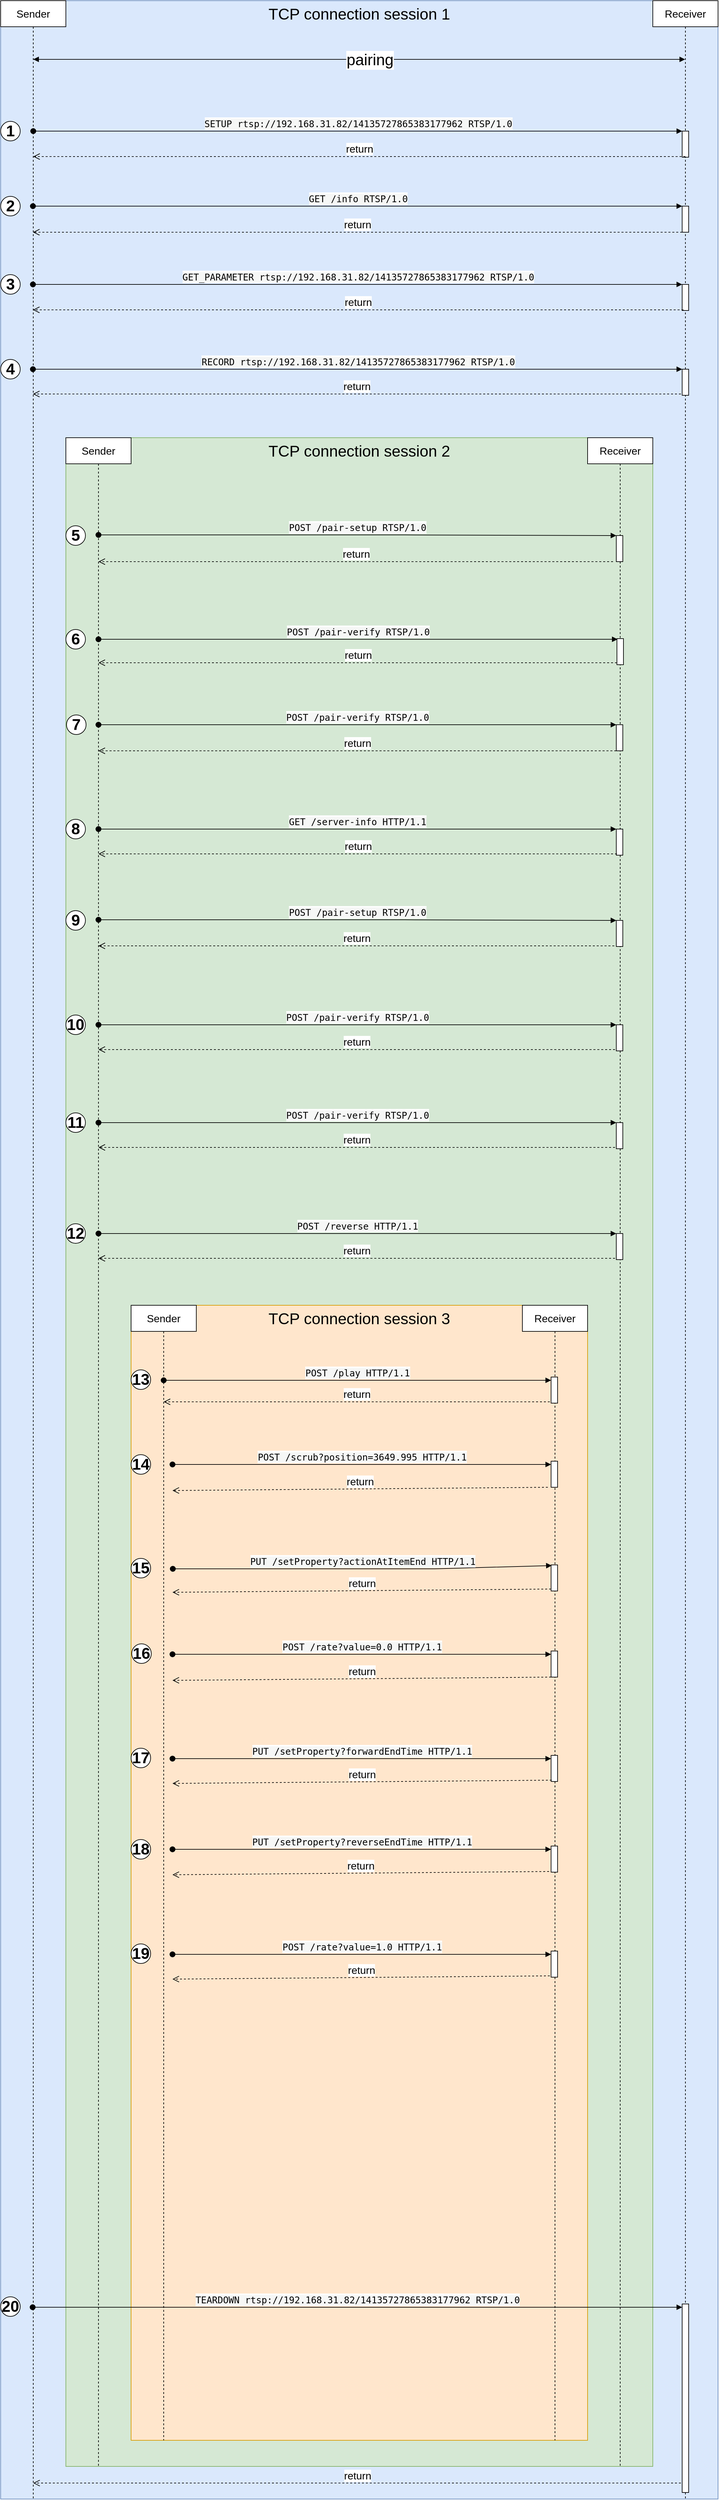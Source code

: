<mxfile version="14.6.6" type="device"><diagram name="Page-1" id="9361dd3d-8414-5efd-6122-117bd74ce7a7"><mxGraphModel dx="1372" dy="1334" grid="1" gridSize="10" guides="1" tooltips="1" connect="1" arrows="1" fold="1" page="0" pageScale="1.5" pageWidth="826" pageHeight="1169" background="#ffffff" math="0" shadow="0"><root><mxCell id="0"/><mxCell id="1" parent="0"/><mxCell id="mLOBeyiM4SYDhtWdnVQ2-88" value="TCP connection session 1" style="rounded=0;whiteSpace=wrap;html=1;fontSize=24;verticalAlign=top;fillColor=#dae8fc;strokeColor=#6c8ebf;" vertex="1" parent="1"><mxGeometry x="470" y="-200" width="1100" height="3830" as="geometry"/></mxCell><mxCell id="mLOBeyiM4SYDhtWdnVQ2-90" value="TCP connection session 2" style="rounded=0;whiteSpace=wrap;html=1;fontSize=24;verticalAlign=top;fillColor=#d5e8d4;strokeColor=#82b366;" vertex="1" parent="1"><mxGeometry x="570" y="470" width="900" height="3110" as="geometry"/></mxCell><mxCell id="mLOBeyiM4SYDhtWdnVQ2-95" value="TCP connection session 3" style="rounded=0;whiteSpace=wrap;html=1;fontSize=24;verticalAlign=top;fillColor=#ffe6cc;strokeColor=#d79b00;" vertex="1" parent="1"><mxGeometry x="670" y="1800" width="700" height="1740" as="geometry"/></mxCell><mxCell id="nV5rEa2Gwsd_B_EYTZe8-89" value="Sender" style="shape=umlLifeline;perimeter=lifelinePerimeter;whiteSpace=wrap;html=1;container=1;collapsible=0;recursiveResize=0;outlineConnect=0;fontSize=16;" parent="1" vertex="1"><mxGeometry x="470" y="-200" width="100" height="3830" as="geometry"/></mxCell><mxCell id="mLOBeyiM4SYDhtWdnVQ2-5" value="" style="endArrow=block;startArrow=block;endFill=1;startFill=1;html=1;fontSize=24;" edge="1" parent="nV5rEa2Gwsd_B_EYTZe8-89" target="nV5rEa2Gwsd_B_EYTZe8-90"><mxGeometry width="160" relative="1" as="geometry"><mxPoint x="50" y="90" as="sourcePoint"/><mxPoint x="210" y="90" as="targetPoint"/></mxGeometry></mxCell><mxCell id="mLOBeyiM4SYDhtWdnVQ2-6" value="pairing" style="edgeLabel;html=1;align=center;verticalAlign=middle;resizable=0;points=[];fontSize=24;" vertex="1" connectable="0" parent="mLOBeyiM4SYDhtWdnVQ2-5"><mxGeometry x="0.048" y="-1" relative="1" as="geometry"><mxPoint x="-8" as="offset"/></mxGeometry></mxCell><mxCell id="nV5rEa2Gwsd_B_EYTZe8-90" value="Receiver" style="shape=umlLifeline;perimeter=lifelinePerimeter;whiteSpace=wrap;html=1;container=1;collapsible=0;recursiveResize=0;outlineConnect=0;fontSize=16;" parent="1" vertex="1"><mxGeometry x="1470" y="-200" width="100" height="3830" as="geometry"/></mxCell><mxCell id="nV5rEa2Gwsd_B_EYTZe8-99" value="" style="html=1;points=[];perimeter=orthogonalPerimeter;fontSize=16;" parent="nV5rEa2Gwsd_B_EYTZe8-90" vertex="1"><mxGeometry x="45" y="200" width="10" height="40" as="geometry"/></mxCell><mxCell id="nV5rEa2Gwsd_B_EYTZe8-101" value="" style="html=1;points=[];perimeter=orthogonalPerimeter;fontSize=16;" parent="nV5rEa2Gwsd_B_EYTZe8-90" vertex="1"><mxGeometry x="45" y="315" width="10" height="40" as="geometry"/></mxCell><mxCell id="nV5rEa2Gwsd_B_EYTZe8-103" value="" style="html=1;points=[];perimeter=orthogonalPerimeter;fontSize=16;" parent="nV5rEa2Gwsd_B_EYTZe8-90" vertex="1"><mxGeometry x="45" y="435" width="10" height="40" as="geometry"/></mxCell><mxCell id="nV5rEa2Gwsd_B_EYTZe8-105" value="" style="html=1;points=[];perimeter=orthogonalPerimeter;fontSize=16;" parent="nV5rEa2Gwsd_B_EYTZe8-90" vertex="1"><mxGeometry x="45" y="565" width="10" height="40" as="geometry"/></mxCell><mxCell id="mLOBeyiM4SYDhtWdnVQ2-91" value="" style="html=1;points=[];perimeter=orthogonalPerimeter;fontSize=16;" vertex="1" parent="nV5rEa2Gwsd_B_EYTZe8-90"><mxGeometry x="45" y="3531" width="10" height="289" as="geometry"/></mxCell><mxCell id="nV5rEa2Gwsd_B_EYTZe8-106" value="&lt;span style=&quot;font-family: &amp;#34;source code pro&amp;#34; , &amp;#34;consolas&amp;#34; , &amp;#34;ubuntu mono&amp;#34; , &amp;#34;menlo&amp;#34; , &amp;#34;dejavu sans mono&amp;#34; , monospace , monospace ; font-size: 14px ; background-color: rgb(246 , 247 , 246)&quot;&gt;RECORD rtsp://192.168.31.82/14135727865383177962 RTSP/1.0&lt;/span&gt;" style="html=1;verticalAlign=bottom;startArrow=oval;endArrow=block;startSize=8;fontSize=16;" parent="1" target="nV5rEa2Gwsd_B_EYTZe8-105" edge="1"><mxGeometry relative="1" as="geometry"><mxPoint x="519.5" y="365" as="sourcePoint"/><Array as="points"><mxPoint x="950.5" y="365"/></Array></mxGeometry></mxCell><mxCell id="nV5rEa2Gwsd_B_EYTZe8-104" value="&lt;span style=&quot;font-family: &amp;#34;source code pro&amp;#34; , &amp;#34;consolas&amp;#34; , &amp;#34;ubuntu mono&amp;#34; , &amp;#34;menlo&amp;#34; , &amp;#34;dejavu sans mono&amp;#34; , monospace , monospace ; font-size: 14px ; background-color: rgb(246 , 247 , 246)&quot;&gt;GET_PARAMETER rtsp://192.168.31.82/14135727865383177962 RTSP/1.0&lt;/span&gt;" style="html=1;verticalAlign=bottom;startArrow=oval;endArrow=block;startSize=8;fontSize=16;" parent="1" target="nV5rEa2Gwsd_B_EYTZe8-103" edge="1"><mxGeometry relative="1" as="geometry"><mxPoint x="519.5" y="235" as="sourcePoint"/><Array as="points"><mxPoint x="950.5" y="235"/></Array></mxGeometry></mxCell><mxCell id="nV5rEa2Gwsd_B_EYTZe8-102" value="&lt;span style=&quot;font-family: &amp;#34;source code pro&amp;#34; , &amp;#34;consolas&amp;#34; , &amp;#34;ubuntu mono&amp;#34; , &amp;#34;menlo&amp;#34; , &amp;#34;dejavu sans mono&amp;#34; , monospace , monospace ; font-size: 14px ; background-color: rgb(246 , 247 , 246)&quot;&gt;GET /info RTSP/1.0&lt;/span&gt;" style="html=1;verticalAlign=bottom;startArrow=oval;endArrow=block;startSize=8;fontSize=16;" parent="1" target="nV5rEa2Gwsd_B_EYTZe8-101" edge="1"><mxGeometry relative="1" as="geometry"><mxPoint x="519.5" y="115" as="sourcePoint"/><Array as="points"><mxPoint x="950.5" y="115"/></Array></mxGeometry></mxCell><mxCell id="nV5rEa2Gwsd_B_EYTZe8-100" value="&lt;span style=&quot;font-family: &amp;#34;source code pro&amp;#34; , &amp;#34;consolas&amp;#34; , &amp;#34;ubuntu mono&amp;#34; , &amp;#34;menlo&amp;#34; , &amp;#34;dejavu sans mono&amp;#34; , monospace , monospace ; font-size: 14px ; background-color: rgb(246 , 247 , 246)&quot;&gt;SETUP rtsp://192.168.31.82/14135727865383177962 RTSP/1.0&lt;/span&gt;" style="html=1;verticalAlign=bottom;startArrow=oval;endArrow=block;startSize=8;fontSize=16;" parent="1" target="nV5rEa2Gwsd_B_EYTZe8-99" edge="1" source="nV5rEa2Gwsd_B_EYTZe8-89"><mxGeometry relative="1" as="geometry"><mxPoint x="549.5" as="sourcePoint"/><Array as="points"><mxPoint x="950.5"/></Array></mxGeometry></mxCell><mxCell id="mLOBeyiM4SYDhtWdnVQ2-7" value="return" style="html=1;verticalAlign=bottom;endArrow=open;dashed=1;endSize=8;fontSize=16;exitX=0.5;exitY=0.975;exitDx=0;exitDy=0;exitPerimeter=0;" edge="1" parent="1" source="nV5rEa2Gwsd_B_EYTZe8-99" target="nV5rEa2Gwsd_B_EYTZe8-89"><mxGeometry relative="1" as="geometry"><mxPoint x="1060" y="40" as="sourcePoint"/><mxPoint x="980" y="40" as="targetPoint"/></mxGeometry></mxCell><mxCell id="mLOBeyiM4SYDhtWdnVQ2-8" value="return" style="html=1;verticalAlign=bottom;endArrow=open;dashed=1;endSize=8;fontSize=16;exitX=0;exitY=1;exitDx=0;exitDy=0;exitPerimeter=0;" edge="1" parent="1" source="nV5rEa2Gwsd_B_EYTZe8-101"><mxGeometry relative="1" as="geometry"><mxPoint x="1080" y="94" as="sourcePoint"/><mxPoint x="519.5" y="155" as="targetPoint"/></mxGeometry></mxCell><mxCell id="mLOBeyiM4SYDhtWdnVQ2-9" value="return" style="html=1;verticalAlign=bottom;endArrow=open;dashed=1;endSize=8;fontSize=16;exitX=0.2;exitY=0.975;exitDx=0;exitDy=0;exitPerimeter=0;" edge="1" parent="1" source="nV5rEa2Gwsd_B_EYTZe8-103"><mxGeometry relative="1" as="geometry"><mxPoint x="1090" y="154" as="sourcePoint"/><mxPoint x="519.5" y="274" as="targetPoint"/></mxGeometry></mxCell><mxCell id="mLOBeyiM4SYDhtWdnVQ2-10" value="return" style="html=1;verticalAlign=bottom;endArrow=open;dashed=1;endSize=8;fontSize=16;exitX=-0.2;exitY=0.95;exitDx=0;exitDy=0;exitPerimeter=0;" edge="1" parent="1" source="nV5rEa2Gwsd_B_EYTZe8-105"><mxGeometry relative="1" as="geometry"><mxPoint x="1100" y="224" as="sourcePoint"/><mxPoint x="519.5" y="403" as="targetPoint"/></mxGeometry></mxCell><mxCell id="mLOBeyiM4SYDhtWdnVQ2-18" value="1" style="ellipse;whiteSpace=wrap;html=1;aspect=fixed;fontSize=24;fontStyle=1" vertex="1" parent="1"><mxGeometry x="470" y="-15" width="30" height="30" as="geometry"/></mxCell><mxCell id="mLOBeyiM4SYDhtWdnVQ2-19" value="2" style="ellipse;whiteSpace=wrap;html=1;aspect=fixed;fontSize=24;fontStyle=1" vertex="1" parent="1"><mxGeometry x="470" y="100" width="30" height="30" as="geometry"/></mxCell><mxCell id="mLOBeyiM4SYDhtWdnVQ2-20" value="3" style="ellipse;whiteSpace=wrap;html=1;aspect=fixed;fontSize=24;fontStyle=1" vertex="1" parent="1"><mxGeometry x="470" y="220" width="30" height="30" as="geometry"/></mxCell><mxCell id="mLOBeyiM4SYDhtWdnVQ2-21" value="4" style="ellipse;whiteSpace=wrap;html=1;aspect=fixed;fontSize=24;fontStyle=1" vertex="1" parent="1"><mxGeometry x="470" y="350" width="30" height="30" as="geometry"/></mxCell><mxCell id="mLOBeyiM4SYDhtWdnVQ2-36" value="Sender" style="shape=umlLifeline;perimeter=lifelinePerimeter;whiteSpace=wrap;html=1;container=1;collapsible=0;recursiveResize=0;outlineConnect=0;fontSize=16;" vertex="1" parent="1"><mxGeometry x="570" y="470" width="100" height="3110" as="geometry"/></mxCell><mxCell id="mLOBeyiM4SYDhtWdnVQ2-39" value="Receiver" style="shape=umlLifeline;perimeter=lifelinePerimeter;whiteSpace=wrap;html=1;container=1;collapsible=0;recursiveResize=0;outlineConnect=0;fontSize=16;" vertex="1" parent="1"><mxGeometry x="1370" y="470" width="100" height="3110" as="geometry"/></mxCell><mxCell id="mLOBeyiM4SYDhtWdnVQ2-44" value="" style="html=1;points=[];perimeter=orthogonalPerimeter;fontSize=16;" vertex="1" parent="mLOBeyiM4SYDhtWdnVQ2-39"><mxGeometry x="44" y="150" width="10" height="40" as="geometry"/></mxCell><mxCell id="mLOBeyiM4SYDhtWdnVQ2-45" value="" style="html=1;points=[];perimeter=orthogonalPerimeter;fontSize=16;" vertex="1" parent="mLOBeyiM4SYDhtWdnVQ2-39"><mxGeometry x="44" y="440" width="10" height="40" as="geometry"/></mxCell><mxCell id="mLOBeyiM4SYDhtWdnVQ2-46" value="" style="html=1;points=[];perimeter=orthogonalPerimeter;fontSize=16;" vertex="1" parent="mLOBeyiM4SYDhtWdnVQ2-39"><mxGeometry x="44" y="600" width="10" height="40" as="geometry"/></mxCell><mxCell id="mLOBeyiM4SYDhtWdnVQ2-47" value="" style="html=1;points=[];perimeter=orthogonalPerimeter;fontSize=16;" vertex="1" parent="mLOBeyiM4SYDhtWdnVQ2-39"><mxGeometry x="44" y="740" width="10" height="40" as="geometry"/></mxCell><mxCell id="mLOBeyiM4SYDhtWdnVQ2-48" value="" style="html=1;points=[];perimeter=orthogonalPerimeter;fontSize=16;" vertex="1" parent="mLOBeyiM4SYDhtWdnVQ2-39"><mxGeometry x="44" y="900" width="10" height="40" as="geometry"/></mxCell><mxCell id="mLOBeyiM4SYDhtWdnVQ2-49" value="" style="html=1;points=[];perimeter=orthogonalPerimeter;fontSize=16;" vertex="1" parent="mLOBeyiM4SYDhtWdnVQ2-39"><mxGeometry x="45" y="308" width="10" height="40" as="geometry"/></mxCell><mxCell id="mLOBeyiM4SYDhtWdnVQ2-50" value="" style="html=1;points=[];perimeter=orthogonalPerimeter;fontSize=16;" vertex="1" parent="mLOBeyiM4SYDhtWdnVQ2-39"><mxGeometry x="44" y="1050" width="10" height="40" as="geometry"/></mxCell><mxCell id="mLOBeyiM4SYDhtWdnVQ2-54" value="" style="html=1;points=[];perimeter=orthogonalPerimeter;fontSize=16;" vertex="1" parent="mLOBeyiM4SYDhtWdnVQ2-39"><mxGeometry x="44" y="1220" width="10" height="40" as="geometry"/></mxCell><mxCell id="mLOBeyiM4SYDhtWdnVQ2-58" value="&lt;span style=&quot;font-family: &amp;#34;source code pro&amp;#34; , &amp;#34;consolas&amp;#34; , &amp;#34;ubuntu mono&amp;#34; , &amp;#34;menlo&amp;#34; , &amp;#34;dejavu sans mono&amp;#34; , monospace , monospace ; font-size: 14px ; background-color: rgb(246 , 247 , 246)&quot;&gt;POST /pair-verify RTSP/1.0&lt;/span&gt;" style="html=1;verticalAlign=bottom;startArrow=oval;endArrow=block;startSize=8;fontSize=16;entryX=0.1;entryY=0.025;entryDx=0;entryDy=0;entryPerimeter=0;" edge="1" parent="1" source="mLOBeyiM4SYDhtWdnVQ2-36" target="mLOBeyiM4SYDhtWdnVQ2-49"><mxGeometry relative="1" as="geometry"><mxPoint x="649" y="779" as="sourcePoint"/><Array as="points"><mxPoint x="1050" y="779"/></Array><mxPoint x="1080" y="779" as="targetPoint"/></mxGeometry></mxCell><mxCell id="mLOBeyiM4SYDhtWdnVQ2-59" value="&lt;span style=&quot;font-family: &amp;#34;source code pro&amp;#34; , &amp;#34;consolas&amp;#34; , &amp;#34;ubuntu mono&amp;#34; , &amp;#34;menlo&amp;#34; , &amp;#34;dejavu sans mono&amp;#34; , monospace , monospace ; font-size: 14px ; background-color: rgb(246 , 247 , 246)&quot;&gt;POST /pair-verify RTSP/1.0&lt;/span&gt;" style="html=1;verticalAlign=bottom;startArrow=oval;endArrow=block;startSize=8;fontSize=16;" edge="1" parent="1" target="mLOBeyiM4SYDhtWdnVQ2-48" source="mLOBeyiM4SYDhtWdnVQ2-36"><mxGeometry relative="1" as="geometry"><mxPoint x="648.5" y="1370" as="sourcePoint"/><Array as="points"><mxPoint x="1079.5" y="1370"/></Array></mxGeometry></mxCell><mxCell id="mLOBeyiM4SYDhtWdnVQ2-60" value="&lt;span style=&quot;font-family: &amp;#34;source code pro&amp;#34; , &amp;#34;consolas&amp;#34; , &amp;#34;ubuntu mono&amp;#34; , &amp;#34;menlo&amp;#34; , &amp;#34;dejavu sans mono&amp;#34; , monospace , monospace ; font-size: 14px ; background-color: rgb(246 , 247 , 246)&quot;&gt;POST /pair-setup RTSP/1.0&lt;/span&gt;" style="html=1;verticalAlign=bottom;startArrow=oval;endArrow=block;startSize=8;fontSize=16;" edge="1" parent="1" target="mLOBeyiM4SYDhtWdnVQ2-47" source="mLOBeyiM4SYDhtWdnVQ2-36"><mxGeometry relative="1" as="geometry"><mxPoint x="648.5" y="1209" as="sourcePoint"/><Array as="points"><mxPoint x="1079.5" y="1209"/></Array></mxGeometry></mxCell><mxCell id="mLOBeyiM4SYDhtWdnVQ2-61" value="&lt;span style=&quot;font-family: &amp;#34;source code pro&amp;#34; , &amp;#34;consolas&amp;#34; , &amp;#34;ubuntu mono&amp;#34; , &amp;#34;menlo&amp;#34; , &amp;#34;dejavu sans mono&amp;#34; , monospace , monospace ; font-size: 14px ; background-color: rgb(246 , 247 , 246)&quot;&gt;GET /server-info HTTP/1.1&lt;/span&gt;" style="html=1;verticalAlign=bottom;startArrow=oval;endArrow=block;startSize=8;fontSize=16;" edge="1" parent="1" target="mLOBeyiM4SYDhtWdnVQ2-46" source="mLOBeyiM4SYDhtWdnVQ2-36"><mxGeometry relative="1" as="geometry"><mxPoint x="648.5" y="1070" as="sourcePoint"/><Array as="points"><mxPoint x="1079.5" y="1070"/></Array></mxGeometry></mxCell><mxCell id="mLOBeyiM4SYDhtWdnVQ2-62" value="&lt;span style=&quot;font-family: &amp;#34;source code pro&amp;#34; , &amp;#34;consolas&amp;#34; , &amp;#34;ubuntu mono&amp;#34; , &amp;#34;menlo&amp;#34; , &amp;#34;dejavu sans mono&amp;#34; , monospace , monospace ; font-size: 14px ; background-color: rgb(246 , 247 , 246)&quot;&gt;POST /pair-verify RTSP/1.0&lt;/span&gt;" style="html=1;verticalAlign=bottom;startArrow=oval;endArrow=block;startSize=8;fontSize=16;" edge="1" parent="1" target="mLOBeyiM4SYDhtWdnVQ2-45" source="mLOBeyiM4SYDhtWdnVQ2-36"><mxGeometry relative="1" as="geometry"><mxPoint x="648.5" y="910" as="sourcePoint"/><Array as="points"><mxPoint x="1079.5" y="910"/></Array></mxGeometry></mxCell><mxCell id="mLOBeyiM4SYDhtWdnVQ2-63" value="&lt;span style=&quot;font-family: &amp;#34;source code pro&amp;#34; , &amp;#34;consolas&amp;#34; , &amp;#34;ubuntu mono&amp;#34; , &amp;#34;menlo&amp;#34; , &amp;#34;dejavu sans mono&amp;#34; , monospace , monospace ; font-size: 14px ; background-color: rgb(246 , 247 , 246)&quot;&gt;POST /pair-setup RTSP/1.0&lt;/span&gt;" style="html=1;verticalAlign=bottom;startArrow=oval;endArrow=block;startSize=8;fontSize=16;" edge="1" parent="1" target="mLOBeyiM4SYDhtWdnVQ2-44" source="mLOBeyiM4SYDhtWdnVQ2-36"><mxGeometry relative="1" as="geometry"><mxPoint x="648.5" y="619" as="sourcePoint"/><Array as="points"><mxPoint x="1079.5" y="619"/></Array></mxGeometry></mxCell><mxCell id="mLOBeyiM4SYDhtWdnVQ2-72" value="return" style="html=1;verticalAlign=bottom;endArrow=open;dashed=1;endSize=8;fontSize=16;exitX=-0.5;exitY=1;exitDx=0;exitDy=0;exitPerimeter=0;" edge="1" parent="1" source="mLOBeyiM4SYDhtWdnVQ2-44" target="mLOBeyiM4SYDhtWdnVQ2-36"><mxGeometry relative="1" as="geometry"><mxPoint x="1160" y="659" as="sourcePoint"/><mxPoint x="648.5" y="659" as="targetPoint"/></mxGeometry></mxCell><mxCell id="mLOBeyiM4SYDhtWdnVQ2-73" value="return" style="html=1;verticalAlign=bottom;endArrow=open;dashed=1;endSize=8;fontSize=16;exitX=0;exitY=1;exitDx=0;exitDy=0;exitPerimeter=0;" edge="1" parent="1" source="mLOBeyiM4SYDhtWdnVQ2-45" target="mLOBeyiM4SYDhtWdnVQ2-36"><mxGeometry relative="1" as="geometry"><mxPoint x="1249" y="579" as="sourcePoint"/><mxPoint x="648.5" y="950" as="targetPoint"/></mxGeometry></mxCell><mxCell id="mLOBeyiM4SYDhtWdnVQ2-74" value="return" style="html=1;verticalAlign=bottom;endArrow=open;dashed=1;endSize=8;fontSize=16;exitX=0;exitY=0.925;exitDx=0;exitDy=0;exitPerimeter=0;" edge="1" parent="1" source="mLOBeyiM4SYDhtWdnVQ2-49" target="mLOBeyiM4SYDhtWdnVQ2-36"><mxGeometry relative="1" as="geometry"><mxPoint x="1259" y="517" as="sourcePoint"/><mxPoint x="648.5" y="815" as="targetPoint"/></mxGeometry></mxCell><mxCell id="mLOBeyiM4SYDhtWdnVQ2-75" value="return" style="html=1;verticalAlign=bottom;endArrow=open;dashed=1;endSize=8;fontSize=16;exitX=0.1;exitY=0.95;exitDx=0;exitDy=0;exitPerimeter=0;" edge="1" parent="1" source="mLOBeyiM4SYDhtWdnVQ2-46" target="mLOBeyiM4SYDhtWdnVQ2-36"><mxGeometry relative="1" as="geometry"><mxPoint x="1269" y="689" as="sourcePoint"/><mxPoint x="648.5" y="1108" as="targetPoint"/></mxGeometry></mxCell><mxCell id="mLOBeyiM4SYDhtWdnVQ2-76" value="return" style="html=1;verticalAlign=bottom;endArrow=open;dashed=1;endSize=8;fontSize=16;exitX=-0.3;exitY=0.975;exitDx=0;exitDy=0;exitPerimeter=0;" edge="1" parent="1" source="mLOBeyiM4SYDhtWdnVQ2-47" target="mLOBeyiM4SYDhtWdnVQ2-36"><mxGeometry relative="1" as="geometry"><mxPoint x="1279" y="768" as="sourcePoint"/><mxPoint x="648.5" y="1248" as="targetPoint"/></mxGeometry></mxCell><mxCell id="mLOBeyiM4SYDhtWdnVQ2-77" value="return" style="html=1;verticalAlign=bottom;endArrow=open;dashed=1;endSize=8;fontSize=16;exitX=-0.2;exitY=0.95;exitDx=0;exitDy=0;exitPerimeter=0;" edge="1" parent="1" source="mLOBeyiM4SYDhtWdnVQ2-48" target="mLOBeyiM4SYDhtWdnVQ2-36"><mxGeometry relative="1" as="geometry"><mxPoint x="1289" y="869" as="sourcePoint"/><mxPoint x="648.5" y="1408" as="targetPoint"/></mxGeometry></mxCell><mxCell id="mLOBeyiM4SYDhtWdnVQ2-82" value="5" style="ellipse;whiteSpace=wrap;html=1;aspect=fixed;fontSize=24;fontStyle=1" vertex="1" parent="1"><mxGeometry x="570" y="605" width="30" height="30" as="geometry"/></mxCell><mxCell id="mLOBeyiM4SYDhtWdnVQ2-83" value="6" style="ellipse;whiteSpace=wrap;html=1;aspect=fixed;fontSize=24;fontStyle=1" vertex="1" parent="1"><mxGeometry x="570" y="764" width="30" height="30" as="geometry"/></mxCell><mxCell id="mLOBeyiM4SYDhtWdnVQ2-84" value="7" style="ellipse;whiteSpace=wrap;html=1;aspect=fixed;fontSize=24;fontStyle=1" vertex="1" parent="1"><mxGeometry x="571" y="895" width="30" height="30" as="geometry"/></mxCell><mxCell id="mLOBeyiM4SYDhtWdnVQ2-85" value="8" style="ellipse;whiteSpace=wrap;html=1;aspect=fixed;fontSize=24;fontStyle=1" vertex="1" parent="1"><mxGeometry x="570" y="1055" width="30" height="30" as="geometry"/></mxCell><mxCell id="mLOBeyiM4SYDhtWdnVQ2-86" value="9" style="ellipse;whiteSpace=wrap;html=1;aspect=fixed;fontSize=24;fontStyle=1" vertex="1" parent="1"><mxGeometry x="570" y="1195" width="30" height="30" as="geometry"/></mxCell><mxCell id="mLOBeyiM4SYDhtWdnVQ2-87" value="10" style="ellipse;whiteSpace=wrap;html=1;aspect=fixed;fontSize=24;fontStyle=1" vertex="1" parent="1"><mxGeometry x="570" y="1355" width="30" height="30" as="geometry"/></mxCell><mxCell id="mLOBeyiM4SYDhtWdnVQ2-53" value="11" style="ellipse;whiteSpace=wrap;html=1;aspect=fixed;fontSize=24;fontStyle=1" vertex="1" parent="1"><mxGeometry x="570" y="1505" width="30" height="30" as="geometry"/></mxCell><mxCell id="mLOBeyiM4SYDhtWdnVQ2-52" value="return" style="html=1;verticalAlign=bottom;endArrow=open;dashed=1;endSize=8;fontSize=16;exitX=-0.2;exitY=0.95;exitDx=0;exitDy=0;exitPerimeter=0;" edge="1" parent="1" source="mLOBeyiM4SYDhtWdnVQ2-50" target="mLOBeyiM4SYDhtWdnVQ2-36"><mxGeometry relative="1" as="geometry"><mxPoint x="1259" y="1019" as="sourcePoint"/><mxPoint x="618.5" y="1558" as="targetPoint"/></mxGeometry></mxCell><mxCell id="mLOBeyiM4SYDhtWdnVQ2-51" value="&lt;span style=&quot;font-family: &amp;#34;source code pro&amp;#34; , &amp;#34;consolas&amp;#34; , &amp;#34;ubuntu mono&amp;#34; , &amp;#34;menlo&amp;#34; , &amp;#34;dejavu sans mono&amp;#34; , monospace , monospace ; font-size: 14px ; background-color: rgb(246 , 247 , 246)&quot;&gt;POST /pair-verify RTSP/1.0&lt;/span&gt;" style="html=1;verticalAlign=bottom;startArrow=oval;endArrow=block;startSize=8;fontSize=16;" edge="1" parent="1" target="mLOBeyiM4SYDhtWdnVQ2-50" source="mLOBeyiM4SYDhtWdnVQ2-36"><mxGeometry relative="1" as="geometry"><mxPoint x="650" y="1520" as="sourcePoint"/><Array as="points"><mxPoint x="1049.5" y="1520"/></Array></mxGeometry></mxCell><mxCell id="mLOBeyiM4SYDhtWdnVQ2-55" value="&lt;span style=&quot;font-family: &amp;#34;source code pro&amp;#34; , &amp;#34;consolas&amp;#34; , &amp;#34;ubuntu mono&amp;#34; , &amp;#34;menlo&amp;#34; , &amp;#34;dejavu sans mono&amp;#34; , monospace , monospace ; font-size: 14px ; background-color: rgb(246 , 247 , 246)&quot;&gt;POST /reverse HTTP/1.1&lt;/span&gt;" style="html=1;verticalAlign=bottom;startArrow=oval;endArrow=block;startSize=8;fontSize=16;" edge="1" parent="1" target="mLOBeyiM4SYDhtWdnVQ2-54" source="mLOBeyiM4SYDhtWdnVQ2-36"><mxGeometry relative="1" as="geometry"><mxPoint x="618.5" y="1690" as="sourcePoint"/><Array as="points"><mxPoint x="1049.5" y="1690"/></Array></mxGeometry></mxCell><mxCell id="mLOBeyiM4SYDhtWdnVQ2-56" value="return" style="html=1;verticalAlign=bottom;endArrow=open;dashed=1;endSize=8;fontSize=16;exitX=-0.2;exitY=0.95;exitDx=0;exitDy=0;exitPerimeter=0;" edge="1" parent="1" source="mLOBeyiM4SYDhtWdnVQ2-54" target="mLOBeyiM4SYDhtWdnVQ2-36"><mxGeometry relative="1" as="geometry"><mxPoint x="239" y="1389" as="sourcePoint"/><mxPoint x="618.5" y="1728" as="targetPoint"/></mxGeometry></mxCell><mxCell id="mLOBeyiM4SYDhtWdnVQ2-57" value="12" style="ellipse;whiteSpace=wrap;html=1;aspect=fixed;fontSize=24;fontStyle=1" vertex="1" parent="1"><mxGeometry x="570" y="1675" width="30" height="30" as="geometry"/></mxCell><mxCell id="mLOBeyiM4SYDhtWdnVQ2-96" value="Sender" style="shape=umlLifeline;perimeter=lifelinePerimeter;whiteSpace=wrap;html=1;container=1;collapsible=0;recursiveResize=0;outlineConnect=0;fontSize=16;" vertex="1" parent="1"><mxGeometry x="670" y="1800" width="100" height="1740" as="geometry"/></mxCell><mxCell id="mLOBeyiM4SYDhtWdnVQ2-97" value="Receiver" style="shape=umlLifeline;perimeter=lifelinePerimeter;whiteSpace=wrap;html=1;container=1;collapsible=0;recursiveResize=0;outlineConnect=0;fontSize=16;" vertex="1" parent="1"><mxGeometry x="1270" y="1800" width="100" height="1740" as="geometry"/></mxCell><mxCell id="mLOBeyiM4SYDhtWdnVQ2-98" value="" style="html=1;points=[];perimeter=orthogonalPerimeter;fontSize=16;" vertex="1" parent="mLOBeyiM4SYDhtWdnVQ2-97"><mxGeometry x="44" y="239" width="10" height="40" as="geometry"/></mxCell><mxCell id="mLOBeyiM4SYDhtWdnVQ2-99" value="" style="html=1;points=[];perimeter=orthogonalPerimeter;fontSize=16;" vertex="1" parent="mLOBeyiM4SYDhtWdnVQ2-97"><mxGeometry x="44" y="530" width="10" height="40" as="geometry"/></mxCell><mxCell id="mLOBeyiM4SYDhtWdnVQ2-100" value="" style="html=1;points=[];perimeter=orthogonalPerimeter;fontSize=16;" vertex="1" parent="mLOBeyiM4SYDhtWdnVQ2-97"><mxGeometry x="44" y="690" width="10" height="40" as="geometry"/></mxCell><mxCell id="mLOBeyiM4SYDhtWdnVQ2-101" value="" style="html=1;points=[];perimeter=orthogonalPerimeter;fontSize=16;" vertex="1" parent="mLOBeyiM4SYDhtWdnVQ2-97"><mxGeometry x="44" y="829" width="10" height="40" as="geometry"/></mxCell><mxCell id="mLOBeyiM4SYDhtWdnVQ2-102" value="" style="html=1;points=[];perimeter=orthogonalPerimeter;fontSize=16;" vertex="1" parent="mLOBeyiM4SYDhtWdnVQ2-97"><mxGeometry x="44" y="990" width="10" height="40" as="geometry"/></mxCell><mxCell id="mLOBeyiM4SYDhtWdnVQ2-103" value="" style="html=1;points=[];perimeter=orthogonalPerimeter;fontSize=16;" vertex="1" parent="mLOBeyiM4SYDhtWdnVQ2-97"><mxGeometry x="44" y="398" width="10" height="40" as="geometry"/></mxCell><mxCell id="mLOBeyiM4SYDhtWdnVQ2-104" value="" style="html=1;points=[];perimeter=orthogonalPerimeter;fontSize=16;" vertex="1" parent="mLOBeyiM4SYDhtWdnVQ2-97"><mxGeometry x="44" y="110" width="10" height="40" as="geometry"/></mxCell><mxCell id="mLOBeyiM4SYDhtWdnVQ2-106" value="&lt;span style=&quot;font-family: &amp;#34;source code pro&amp;#34; , &amp;#34;consolas&amp;#34; , &amp;#34;ubuntu mono&amp;#34; , &amp;#34;menlo&amp;#34; , &amp;#34;dejavu sans mono&amp;#34; , monospace , monospace ; font-size: 14px ; background-color: rgb(246 , 247 , 246)&quot;&gt;PUT /setProperty?actionAtItemEnd HTTP/1.1&lt;/span&gt;" style="html=1;verticalAlign=bottom;startArrow=oval;endArrow=block;startSize=8;fontSize=16;entryX=0.1;entryY=0.025;entryDx=0;entryDy=0;entryPerimeter=0;" edge="1" parent="1" target="mLOBeyiM4SYDhtWdnVQ2-103"><mxGeometry relative="1" as="geometry"><mxPoint x="734" y="2204" as="sourcePoint"/><Array as="points"><mxPoint x="1135" y="2204"/></Array><mxPoint x="1165" y="2204" as="targetPoint"/></mxGeometry></mxCell><mxCell id="mLOBeyiM4SYDhtWdnVQ2-107" value="&lt;span style=&quot;font-family: &amp;#34;source code pro&amp;#34; , &amp;#34;consolas&amp;#34; , &amp;#34;ubuntu mono&amp;#34; , &amp;#34;menlo&amp;#34; , &amp;#34;dejavu sans mono&amp;#34; , monospace , monospace ; font-size: 14px ; background-color: rgb(246 , 247 , 246)&quot;&gt;POST /rate?value=1.0 HTTP/1.1&lt;/span&gt;" style="html=1;verticalAlign=bottom;startArrow=oval;endArrow=block;startSize=8;fontSize=16;" edge="1" parent="1" target="mLOBeyiM4SYDhtWdnVQ2-102"><mxGeometry relative="1" as="geometry"><mxPoint x="733.5" y="2795" as="sourcePoint"/><Array as="points"><mxPoint x="1164.5" y="2795"/></Array></mxGeometry></mxCell><mxCell id="mLOBeyiM4SYDhtWdnVQ2-108" value="&lt;span style=&quot;font-family: &amp;#34;source code pro&amp;#34; , &amp;#34;consolas&amp;#34; , &amp;#34;ubuntu mono&amp;#34; , &amp;#34;menlo&amp;#34; , &amp;#34;dejavu sans mono&amp;#34; , monospace , monospace ; font-size: 14px ; background-color: rgb(246 , 247 , 246)&quot;&gt;PUT /setProperty?reverseEndTime HTTP/1.1&lt;/span&gt;" style="html=1;verticalAlign=bottom;startArrow=oval;endArrow=block;startSize=8;fontSize=16;" edge="1" parent="1" target="mLOBeyiM4SYDhtWdnVQ2-101"><mxGeometry relative="1" as="geometry"><mxPoint x="733.5" y="2634" as="sourcePoint"/><Array as="points"><mxPoint x="1164.5" y="2634"/></Array></mxGeometry></mxCell><mxCell id="mLOBeyiM4SYDhtWdnVQ2-109" value="&lt;span style=&quot;font-family: &amp;#34;source code pro&amp;#34; , &amp;#34;consolas&amp;#34; , &amp;#34;ubuntu mono&amp;#34; , &amp;#34;menlo&amp;#34; , &amp;#34;dejavu sans mono&amp;#34; , monospace , monospace ; font-size: 14px ; background-color: rgb(246 , 247 , 246)&quot;&gt;PUT /setProperty?forwardEndTime HTTP/1.1&lt;/span&gt;" style="html=1;verticalAlign=bottom;startArrow=oval;endArrow=block;startSize=8;fontSize=16;" edge="1" parent="1" target="mLOBeyiM4SYDhtWdnVQ2-100"><mxGeometry relative="1" as="geometry"><mxPoint x="733.5" y="2495" as="sourcePoint"/><Array as="points"><mxPoint x="1164.5" y="2495"/></Array></mxGeometry></mxCell><mxCell id="mLOBeyiM4SYDhtWdnVQ2-110" value="&lt;span style=&quot;font-family: &amp;#34;source code pro&amp;#34; , &amp;#34;consolas&amp;#34; , &amp;#34;ubuntu mono&amp;#34; , &amp;#34;menlo&amp;#34; , &amp;#34;dejavu sans mono&amp;#34; , monospace , monospace ; font-size: 14px ; background-color: rgb(246 , 247 , 246)&quot;&gt;POST /rate?value=0.0 HTTP/1.1&lt;/span&gt;" style="html=1;verticalAlign=bottom;startArrow=oval;endArrow=block;startSize=8;fontSize=16;" edge="1" parent="1" target="mLOBeyiM4SYDhtWdnVQ2-99"><mxGeometry relative="1" as="geometry"><mxPoint x="733.5" y="2335" as="sourcePoint"/><Array as="points"><mxPoint x="1164.5" y="2335"/></Array></mxGeometry></mxCell><mxCell id="mLOBeyiM4SYDhtWdnVQ2-111" value="&lt;span style=&quot;font-family: &amp;#34;source code pro&amp;#34; , &amp;#34;consolas&amp;#34; , &amp;#34;ubuntu mono&amp;#34; , &amp;#34;menlo&amp;#34; , &amp;#34;dejavu sans mono&amp;#34; , monospace , monospace ; font-size: 14px ; background-color: rgb(246 , 247 , 246)&quot;&gt;POST /scrub?position=3649.995 HTTP/1.1&lt;/span&gt;" style="html=1;verticalAlign=bottom;startArrow=oval;endArrow=block;startSize=8;fontSize=16;" edge="1" parent="1" target="mLOBeyiM4SYDhtWdnVQ2-98"><mxGeometry relative="1" as="geometry"><mxPoint x="733.5" y="2044" as="sourcePoint"/><Array as="points"><mxPoint x="1164.5" y="2044"/></Array></mxGeometry></mxCell><mxCell id="mLOBeyiM4SYDhtWdnVQ2-112" value="return" style="html=1;verticalAlign=bottom;endArrow=open;dashed=1;endSize=8;fontSize=16;exitX=-0.5;exitY=1;exitDx=0;exitDy=0;exitPerimeter=0;" edge="1" parent="1" source="mLOBeyiM4SYDhtWdnVQ2-98"><mxGeometry relative="1" as="geometry"><mxPoint x="1245" y="2084" as="sourcePoint"/><mxPoint x="733.5" y="2084" as="targetPoint"/></mxGeometry></mxCell><mxCell id="mLOBeyiM4SYDhtWdnVQ2-113" value="return" style="html=1;verticalAlign=bottom;endArrow=open;dashed=1;endSize=8;fontSize=16;exitX=0;exitY=1;exitDx=0;exitDy=0;exitPerimeter=0;" edge="1" parent="1" source="mLOBeyiM4SYDhtWdnVQ2-99"><mxGeometry relative="1" as="geometry"><mxPoint x="1334" y="2004" as="sourcePoint"/><mxPoint x="733.5" y="2375" as="targetPoint"/></mxGeometry></mxCell><mxCell id="mLOBeyiM4SYDhtWdnVQ2-114" value="return" style="html=1;verticalAlign=bottom;endArrow=open;dashed=1;endSize=8;fontSize=16;exitX=0;exitY=0.925;exitDx=0;exitDy=0;exitPerimeter=0;" edge="1" parent="1" source="mLOBeyiM4SYDhtWdnVQ2-103"><mxGeometry relative="1" as="geometry"><mxPoint x="1344" y="1942" as="sourcePoint"/><mxPoint x="733.5" y="2240" as="targetPoint"/></mxGeometry></mxCell><mxCell id="mLOBeyiM4SYDhtWdnVQ2-115" value="return" style="html=1;verticalAlign=bottom;endArrow=open;dashed=1;endSize=8;fontSize=16;exitX=0.1;exitY=0.95;exitDx=0;exitDy=0;exitPerimeter=0;" edge="1" parent="1" source="mLOBeyiM4SYDhtWdnVQ2-100"><mxGeometry relative="1" as="geometry"><mxPoint x="1354" y="2114" as="sourcePoint"/><mxPoint x="733.5" y="2533" as="targetPoint"/></mxGeometry></mxCell><mxCell id="mLOBeyiM4SYDhtWdnVQ2-116" value="return" style="html=1;verticalAlign=bottom;endArrow=open;dashed=1;endSize=8;fontSize=16;exitX=-0.3;exitY=0.975;exitDx=0;exitDy=0;exitPerimeter=0;" edge="1" parent="1" source="mLOBeyiM4SYDhtWdnVQ2-101"><mxGeometry relative="1" as="geometry"><mxPoint x="1364" y="2193" as="sourcePoint"/><mxPoint x="733.5" y="2673" as="targetPoint"/></mxGeometry></mxCell><mxCell id="mLOBeyiM4SYDhtWdnVQ2-117" value="return" style="html=1;verticalAlign=bottom;endArrow=open;dashed=1;endSize=8;fontSize=16;exitX=-0.2;exitY=0.95;exitDx=0;exitDy=0;exitPerimeter=0;" edge="1" parent="1" source="mLOBeyiM4SYDhtWdnVQ2-102"><mxGeometry relative="1" as="geometry"><mxPoint x="1374" y="2294" as="sourcePoint"/><mxPoint x="733.5" y="2833" as="targetPoint"/></mxGeometry></mxCell><mxCell id="mLOBeyiM4SYDhtWdnVQ2-118" value="14" style="ellipse;whiteSpace=wrap;html=1;aspect=fixed;fontSize=24;fontStyle=1" vertex="1" parent="1"><mxGeometry x="670" y="2029" width="30" height="30" as="geometry"/></mxCell><mxCell id="mLOBeyiM4SYDhtWdnVQ2-119" value="15" style="ellipse;whiteSpace=wrap;html=1;aspect=fixed;fontSize=24;fontStyle=1" vertex="1" parent="1"><mxGeometry x="670" y="2188" width="30" height="30" as="geometry"/></mxCell><mxCell id="mLOBeyiM4SYDhtWdnVQ2-120" value="16" style="ellipse;whiteSpace=wrap;html=1;aspect=fixed;fontSize=24;fontStyle=1" vertex="1" parent="1"><mxGeometry x="671" y="2319" width="30" height="30" as="geometry"/></mxCell><mxCell id="mLOBeyiM4SYDhtWdnVQ2-121" value="17" style="ellipse;whiteSpace=wrap;html=1;aspect=fixed;fontSize=24;fontStyle=1" vertex="1" parent="1"><mxGeometry x="670" y="2479" width="30" height="30" as="geometry"/></mxCell><mxCell id="mLOBeyiM4SYDhtWdnVQ2-122" value="18" style="ellipse;whiteSpace=wrap;html=1;aspect=fixed;fontSize=24;fontStyle=1" vertex="1" parent="1"><mxGeometry x="670" y="2619" width="30" height="30" as="geometry"/></mxCell><mxCell id="mLOBeyiM4SYDhtWdnVQ2-123" value="19" style="ellipse;whiteSpace=wrap;html=1;aspect=fixed;fontSize=24;fontStyle=1" vertex="1" parent="1"><mxGeometry x="670" y="2779" width="30" height="30" as="geometry"/></mxCell><mxCell id="mLOBeyiM4SYDhtWdnVQ2-124" value="13" style="ellipse;whiteSpace=wrap;html=1;aspect=fixed;fontSize=24;fontStyle=1" vertex="1" parent="1"><mxGeometry x="670" y="1899" width="30" height="30" as="geometry"/></mxCell><mxCell id="mLOBeyiM4SYDhtWdnVQ2-125" value="return" style="html=1;verticalAlign=bottom;endArrow=open;dashed=1;endSize=8;fontSize=16;exitX=-0.2;exitY=0.95;exitDx=0;exitDy=0;exitPerimeter=0;" edge="1" parent="1" source="mLOBeyiM4SYDhtWdnVQ2-104" target="mLOBeyiM4SYDhtWdnVQ2-96"><mxGeometry relative="1" as="geometry"><mxPoint x="1344" y="1414" as="sourcePoint"/><mxPoint x="734.5" y="1953" as="targetPoint"/></mxGeometry></mxCell><mxCell id="mLOBeyiM4SYDhtWdnVQ2-126" value="&lt;span style=&quot;font-family: &amp;#34;source code pro&amp;#34; , &amp;#34;consolas&amp;#34; , &amp;#34;ubuntu mono&amp;#34; , &amp;#34;menlo&amp;#34; , &amp;#34;dejavu sans mono&amp;#34; , monospace , monospace ; font-size: 14px ; background-color: rgb(246 , 247 , 246)&quot;&gt;POST /play HTTP/1.1&lt;/span&gt;" style="html=1;verticalAlign=bottom;startArrow=oval;endArrow=block;startSize=8;fontSize=16;" edge="1" parent="1" source="mLOBeyiM4SYDhtWdnVQ2-96" target="mLOBeyiM4SYDhtWdnVQ2-104"><mxGeometry relative="1" as="geometry"><mxPoint x="734.5" y="1915" as="sourcePoint"/><Array as="points"><mxPoint x="1134.5" y="1915"/></Array></mxGeometry></mxCell><mxCell id="mLOBeyiM4SYDhtWdnVQ2-94" value="20" style="ellipse;whiteSpace=wrap;html=1;aspect=fixed;fontSize=24;fontStyle=1" vertex="1" parent="1"><mxGeometry x="470" y="3320" width="30" height="30" as="geometry"/></mxCell><mxCell id="mLOBeyiM4SYDhtWdnVQ2-92" value="&lt;span style=&quot;font-family: &amp;#34;source code pro&amp;#34; , &amp;#34;consolas&amp;#34; , &amp;#34;ubuntu mono&amp;#34; , &amp;#34;menlo&amp;#34; , &amp;#34;dejavu sans mono&amp;#34; , monospace , monospace ; font-size: 14px ; background-color: rgb(246 , 247 , 246)&quot;&gt;TEARDOWN rtsp://192.168.31.82/14135727865383177962 RTSP/1.0&lt;/span&gt;" style="html=1;verticalAlign=bottom;startArrow=oval;endArrow=block;startSize=8;fontSize=16;" edge="1" parent="1" target="mLOBeyiM4SYDhtWdnVQ2-91"><mxGeometry relative="1" as="geometry"><mxPoint x="519.071" y="3336" as="sourcePoint"/><Array as="points"><mxPoint x="1160" y="3336"/></Array></mxGeometry></mxCell><mxCell id="mLOBeyiM4SYDhtWdnVQ2-93" value="return" style="html=1;verticalAlign=bottom;endArrow=open;dashed=1;endSize=8;fontSize=16;exitX=-0.2;exitY=0.95;exitDx=0;exitDy=0;exitPerimeter=0;" edge="1" parent="1" source="mLOBeyiM4SYDhtWdnVQ2-91" target="nV5rEa2Gwsd_B_EYTZe8-89"><mxGeometry relative="1" as="geometry"><mxPoint x="2200" y="3195" as="sourcePoint"/><mxPoint x="519.071" y="3369" as="targetPoint"/></mxGeometry></mxCell></root></mxGraphModel></diagram></mxfile>